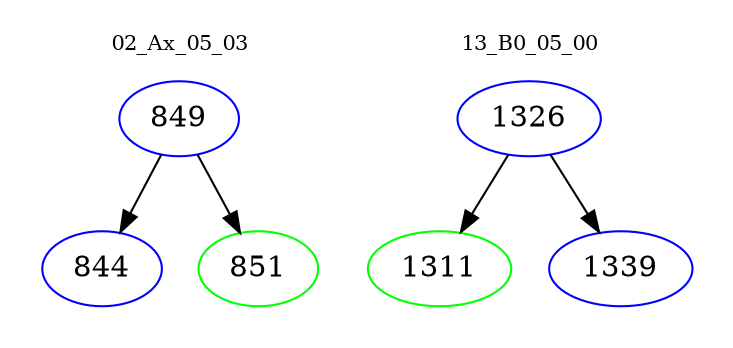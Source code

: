 digraph{
subgraph cluster_0 {
color = white
label = "02_Ax_05_03";
fontsize=10;
T0_849 [label="849", color="blue"]
T0_849 -> T0_844 [color="black"]
T0_844 [label="844", color="blue"]
T0_849 -> T0_851 [color="black"]
T0_851 [label="851", color="green"]
}
subgraph cluster_1 {
color = white
label = "13_B0_05_00";
fontsize=10;
T1_1326 [label="1326", color="blue"]
T1_1326 -> T1_1311 [color="black"]
T1_1311 [label="1311", color="green"]
T1_1326 -> T1_1339 [color="black"]
T1_1339 [label="1339", color="blue"]
}
}
